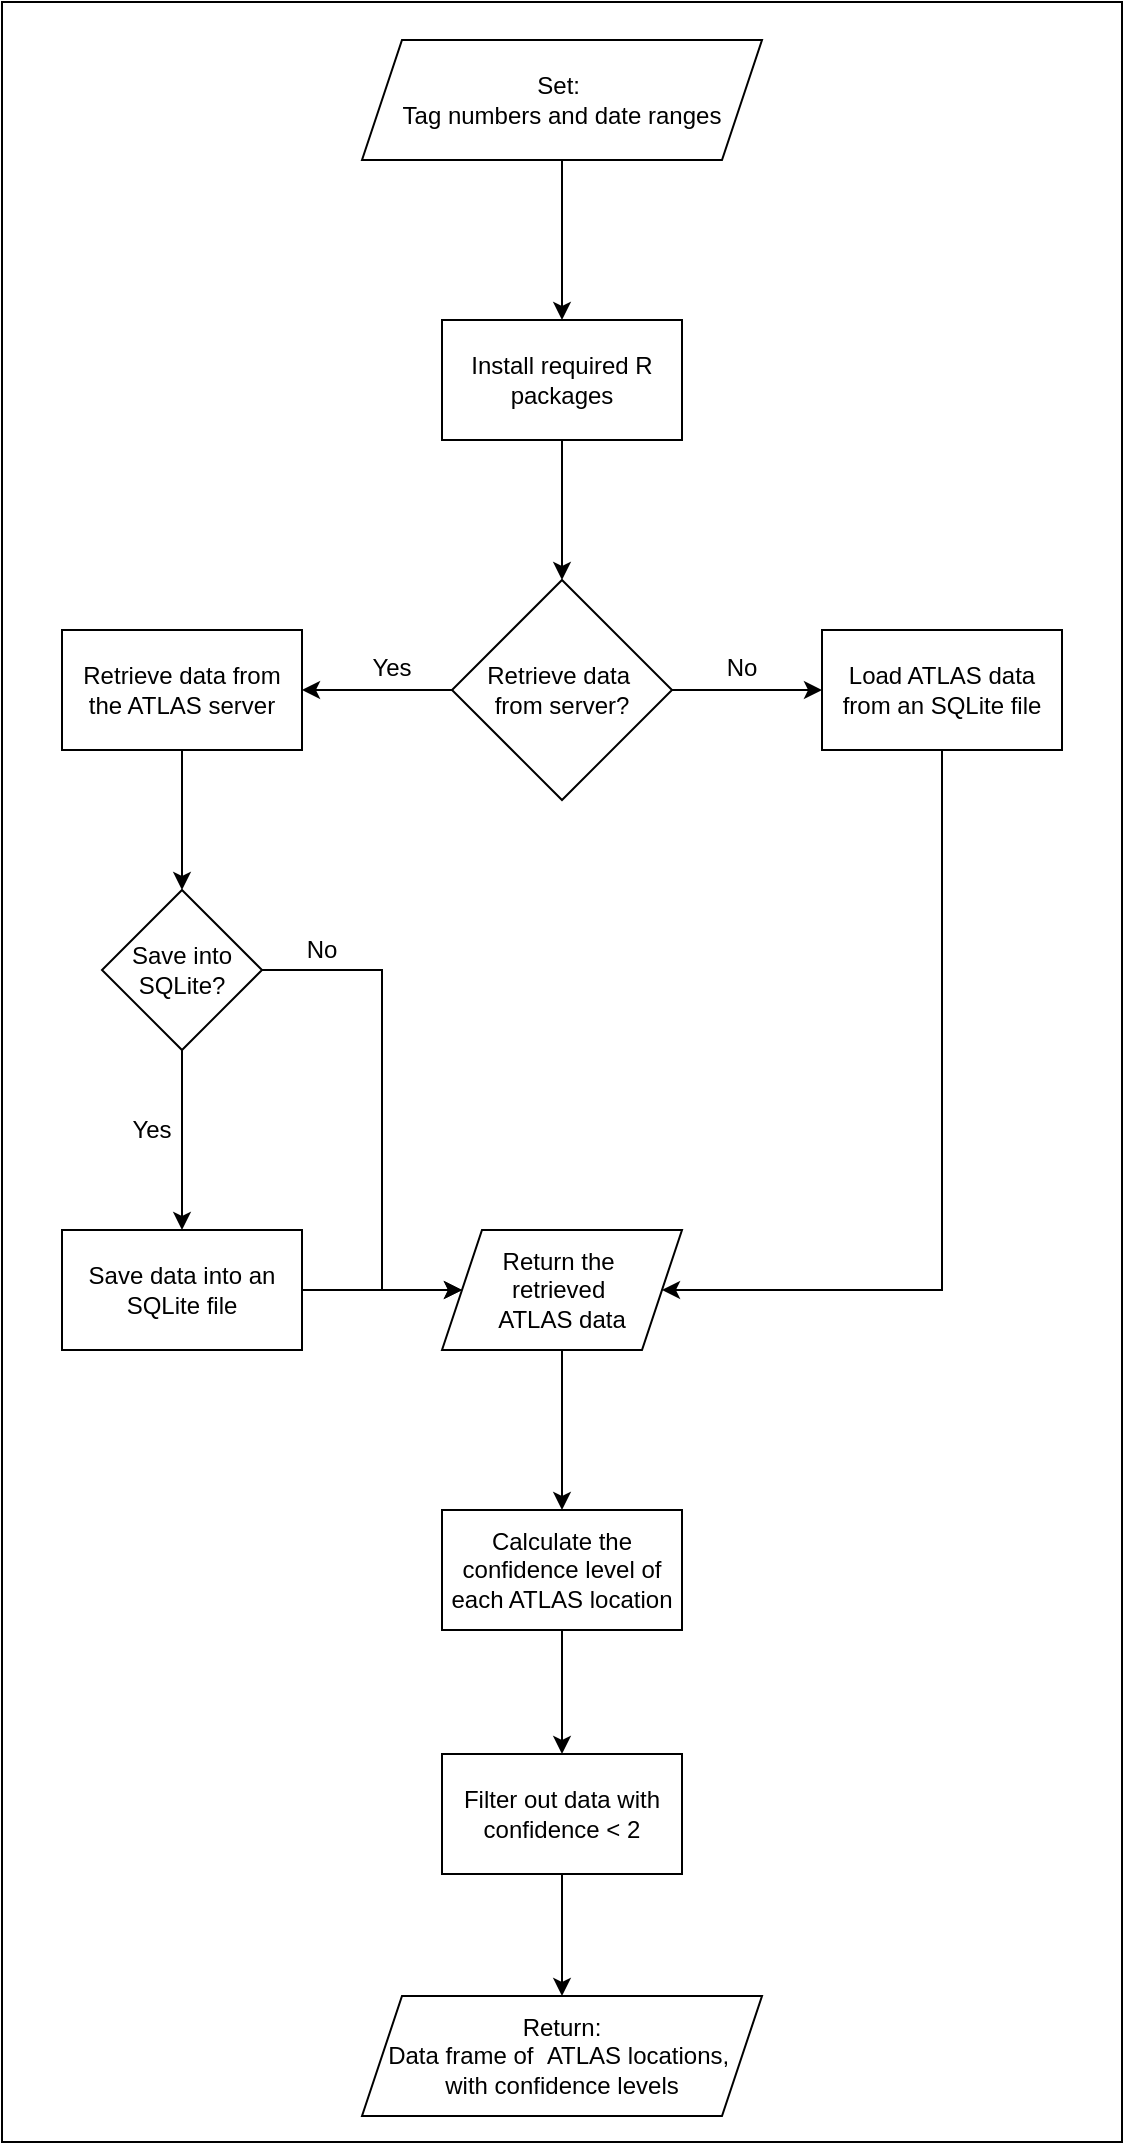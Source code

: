 <mxfile version="24.7.12">
  <diagram id="C5RBs43oDa-KdzZeNtuy" name="Page-1">
    <mxGraphModel dx="3176" dy="1832" grid="1" gridSize="10" guides="1" tooltips="1" connect="1" arrows="1" fold="1" page="1" pageScale="1" pageWidth="827" pageHeight="1169" math="0" shadow="0">
      <root>
        <mxCell id="WIyWlLk6GJQsqaUBKTNV-0" />
        <mxCell id="WIyWlLk6GJQsqaUBKTNV-1" parent="WIyWlLk6GJQsqaUBKTNV-0" />
        <mxCell id="1k2znFEv3tXfA8etYKnE-29" value="" style="rounded=0;whiteSpace=wrap;html=1;" vertex="1" parent="WIyWlLk6GJQsqaUBKTNV-1">
          <mxGeometry x="129" y="83" width="560" height="1070" as="geometry" />
        </mxCell>
        <mxCell id="1k2znFEv3tXfA8etYKnE-4" value="" style="edgeStyle=orthogonalEdgeStyle;rounded=0;orthogonalLoop=1;jettySize=auto;html=1;" edge="1" parent="WIyWlLk6GJQsqaUBKTNV-1" source="1k2znFEv3tXfA8etYKnE-2" target="1k2znFEv3tXfA8etYKnE-3">
          <mxGeometry relative="1" as="geometry" />
        </mxCell>
        <mxCell id="1k2znFEv3tXfA8etYKnE-2" value="Set:&amp;nbsp;&lt;div&gt;Tag numbers and date ranges&lt;/div&gt;" style="shape=parallelogram;perimeter=parallelogramPerimeter;whiteSpace=wrap;html=1;fixedSize=1;" vertex="1" parent="WIyWlLk6GJQsqaUBKTNV-1">
          <mxGeometry x="309" y="102" width="200" height="60" as="geometry" />
        </mxCell>
        <mxCell id="1k2znFEv3tXfA8etYKnE-6" value="" style="edgeStyle=orthogonalEdgeStyle;rounded=0;orthogonalLoop=1;jettySize=auto;html=1;" edge="1" parent="WIyWlLk6GJQsqaUBKTNV-1" source="1k2znFEv3tXfA8etYKnE-3" target="1k2znFEv3tXfA8etYKnE-5">
          <mxGeometry relative="1" as="geometry" />
        </mxCell>
        <mxCell id="1k2znFEv3tXfA8etYKnE-3" value="Install required R packages" style="whiteSpace=wrap;html=1;" vertex="1" parent="WIyWlLk6GJQsqaUBKTNV-1">
          <mxGeometry x="349" y="242" width="120" height="60" as="geometry" />
        </mxCell>
        <mxCell id="1k2znFEv3tXfA8etYKnE-8" value="" style="edgeStyle=orthogonalEdgeStyle;rounded=0;orthogonalLoop=1;jettySize=auto;html=1;" edge="1" parent="WIyWlLk6GJQsqaUBKTNV-1" source="1k2znFEv3tXfA8etYKnE-5" target="1k2znFEv3tXfA8etYKnE-7">
          <mxGeometry relative="1" as="geometry" />
        </mxCell>
        <mxCell id="1k2znFEv3tXfA8etYKnE-21" value="" style="edgeStyle=orthogonalEdgeStyle;rounded=0;orthogonalLoop=1;jettySize=auto;html=1;" edge="1" parent="WIyWlLk6GJQsqaUBKTNV-1" source="1k2znFEv3tXfA8etYKnE-5" target="1k2znFEv3tXfA8etYKnE-20">
          <mxGeometry relative="1" as="geometry" />
        </mxCell>
        <mxCell id="1k2znFEv3tXfA8etYKnE-5" value="Retrieve data&amp;nbsp;&lt;div&gt;from server?&lt;/div&gt;" style="rhombus;whiteSpace=wrap;html=1;" vertex="1" parent="WIyWlLk6GJQsqaUBKTNV-1">
          <mxGeometry x="354" y="372" width="110" height="110" as="geometry" />
        </mxCell>
        <mxCell id="1k2znFEv3tXfA8etYKnE-10" value="" style="edgeStyle=orthogonalEdgeStyle;rounded=0;orthogonalLoop=1;jettySize=auto;html=1;" edge="1" parent="WIyWlLk6GJQsqaUBKTNV-1" source="1k2znFEv3tXfA8etYKnE-7" target="1k2znFEv3tXfA8etYKnE-9">
          <mxGeometry relative="1" as="geometry" />
        </mxCell>
        <mxCell id="1k2znFEv3tXfA8etYKnE-7" value="Retrieve data from the ATLAS server" style="whiteSpace=wrap;html=1;" vertex="1" parent="WIyWlLk6GJQsqaUBKTNV-1">
          <mxGeometry x="159" y="397" width="120" height="60" as="geometry" />
        </mxCell>
        <mxCell id="1k2znFEv3tXfA8etYKnE-13" value="" style="edgeStyle=orthogonalEdgeStyle;rounded=0;orthogonalLoop=1;jettySize=auto;html=1;" edge="1" parent="WIyWlLk6GJQsqaUBKTNV-1" source="1k2znFEv3tXfA8etYKnE-9" target="1k2znFEv3tXfA8etYKnE-12">
          <mxGeometry relative="1" as="geometry" />
        </mxCell>
        <mxCell id="1k2znFEv3tXfA8etYKnE-16" value="" style="edgeStyle=orthogonalEdgeStyle;rounded=0;orthogonalLoop=1;jettySize=auto;html=1;" edge="1" parent="WIyWlLk6GJQsqaUBKTNV-1" source="1k2znFEv3tXfA8etYKnE-9" target="1k2znFEv3tXfA8etYKnE-15">
          <mxGeometry relative="1" as="geometry">
            <Array as="points">
              <mxPoint x="319" y="567" />
              <mxPoint x="319" y="727" />
            </Array>
          </mxGeometry>
        </mxCell>
        <mxCell id="1k2znFEv3tXfA8etYKnE-9" value="Save into SQLite?" style="rhombus;whiteSpace=wrap;html=1;" vertex="1" parent="WIyWlLk6GJQsqaUBKTNV-1">
          <mxGeometry x="179" y="527" width="80" height="80" as="geometry" />
        </mxCell>
        <mxCell id="1k2znFEv3tXfA8etYKnE-11" value="Yes" style="text;html=1;align=center;verticalAlign=middle;whiteSpace=wrap;rounded=0;" vertex="1" parent="WIyWlLk6GJQsqaUBKTNV-1">
          <mxGeometry x="294" y="401" width="60" height="30" as="geometry" />
        </mxCell>
        <mxCell id="1k2znFEv3tXfA8etYKnE-19" value="" style="edgeStyle=orthogonalEdgeStyle;rounded=0;orthogonalLoop=1;jettySize=auto;html=1;" edge="1" parent="WIyWlLk6GJQsqaUBKTNV-1" source="1k2znFEv3tXfA8etYKnE-12" target="1k2znFEv3tXfA8etYKnE-15">
          <mxGeometry relative="1" as="geometry" />
        </mxCell>
        <mxCell id="1k2znFEv3tXfA8etYKnE-12" value="Save data into an SQLite file" style="whiteSpace=wrap;html=1;" vertex="1" parent="WIyWlLk6GJQsqaUBKTNV-1">
          <mxGeometry x="159" y="697" width="120" height="60" as="geometry" />
        </mxCell>
        <mxCell id="1k2znFEv3tXfA8etYKnE-14" value="Yes" style="text;html=1;align=center;verticalAlign=middle;whiteSpace=wrap;rounded=0;" vertex="1" parent="WIyWlLk6GJQsqaUBKTNV-1">
          <mxGeometry x="174" y="632" width="60" height="30" as="geometry" />
        </mxCell>
        <mxCell id="1k2znFEv3tXfA8etYKnE-26" value="" style="edgeStyle=orthogonalEdgeStyle;rounded=0;orthogonalLoop=1;jettySize=auto;html=1;" edge="1" parent="WIyWlLk6GJQsqaUBKTNV-1" source="1k2znFEv3tXfA8etYKnE-15" target="1k2znFEv3tXfA8etYKnE-25">
          <mxGeometry relative="1" as="geometry" />
        </mxCell>
        <mxCell id="1k2znFEv3tXfA8etYKnE-15" value="Return the&amp;nbsp;&lt;div&gt;retrieved&amp;nbsp;&lt;/div&gt;&lt;div&gt;ATLAS data&lt;/div&gt;" style="shape=parallelogram;perimeter=parallelogramPerimeter;whiteSpace=wrap;html=1;fixedSize=1;" vertex="1" parent="WIyWlLk6GJQsqaUBKTNV-1">
          <mxGeometry x="349" y="697" width="120" height="60" as="geometry" />
        </mxCell>
        <mxCell id="1k2znFEv3tXfA8etYKnE-17" value="No" style="text;html=1;align=center;verticalAlign=middle;whiteSpace=wrap;rounded=0;" vertex="1" parent="WIyWlLk6GJQsqaUBKTNV-1">
          <mxGeometry x="259" y="542" width="60" height="30" as="geometry" />
        </mxCell>
        <mxCell id="1k2znFEv3tXfA8etYKnE-24" style="edgeStyle=orthogonalEdgeStyle;rounded=0;orthogonalLoop=1;jettySize=auto;html=1;entryX=1;entryY=0.5;entryDx=0;entryDy=0;" edge="1" parent="WIyWlLk6GJQsqaUBKTNV-1" source="1k2znFEv3tXfA8etYKnE-20" target="1k2znFEv3tXfA8etYKnE-15">
          <mxGeometry relative="1" as="geometry">
            <Array as="points">
              <mxPoint x="599" y="727" />
            </Array>
          </mxGeometry>
        </mxCell>
        <mxCell id="1k2znFEv3tXfA8etYKnE-20" value="Load ATLAS data from an SQLite file" style="whiteSpace=wrap;html=1;" vertex="1" parent="WIyWlLk6GJQsqaUBKTNV-1">
          <mxGeometry x="539" y="397" width="120" height="60" as="geometry" />
        </mxCell>
        <mxCell id="1k2znFEv3tXfA8etYKnE-22" value="No" style="text;html=1;align=center;verticalAlign=middle;whiteSpace=wrap;rounded=0;" vertex="1" parent="WIyWlLk6GJQsqaUBKTNV-1">
          <mxGeometry x="469" y="401" width="60" height="30" as="geometry" />
        </mxCell>
        <mxCell id="1k2znFEv3tXfA8etYKnE-31" value="" style="edgeStyle=orthogonalEdgeStyle;rounded=0;orthogonalLoop=1;jettySize=auto;html=1;" edge="1" parent="WIyWlLk6GJQsqaUBKTNV-1" source="1k2znFEv3tXfA8etYKnE-25" target="1k2znFEv3tXfA8etYKnE-30">
          <mxGeometry relative="1" as="geometry" />
        </mxCell>
        <mxCell id="1k2znFEv3tXfA8etYKnE-25" value="Calculate the confidence level of each ATLAS location" style="whiteSpace=wrap;html=1;" vertex="1" parent="WIyWlLk6GJQsqaUBKTNV-1">
          <mxGeometry x="349" y="837" width="120" height="60" as="geometry" />
        </mxCell>
        <mxCell id="1k2znFEv3tXfA8etYKnE-27" value="Return:&lt;div&gt;Data frame of&amp;nbsp;&amp;nbsp;&lt;span style=&quot;background-color: initial;&quot;&gt;ATLAS locations,&amp;nbsp;&lt;/span&gt;&lt;div&gt;&lt;span style=&quot;background-color: initial;&quot;&gt;with confidence levels&lt;/span&gt;&lt;/div&gt;&lt;/div&gt;" style="shape=parallelogram;perimeter=parallelogramPerimeter;whiteSpace=wrap;html=1;fixedSize=1;" vertex="1" parent="WIyWlLk6GJQsqaUBKTNV-1">
          <mxGeometry x="309" y="1080" width="200" height="60" as="geometry" />
        </mxCell>
        <mxCell id="1k2znFEv3tXfA8etYKnE-32" value="" style="edgeStyle=orthogonalEdgeStyle;rounded=0;orthogonalLoop=1;jettySize=auto;html=1;" edge="1" parent="WIyWlLk6GJQsqaUBKTNV-1" source="1k2znFEv3tXfA8etYKnE-30" target="1k2znFEv3tXfA8etYKnE-27">
          <mxGeometry relative="1" as="geometry" />
        </mxCell>
        <mxCell id="1k2znFEv3tXfA8etYKnE-30" value="Filter out data with confidence &amp;lt; 2" style="whiteSpace=wrap;html=1;" vertex="1" parent="WIyWlLk6GJQsqaUBKTNV-1">
          <mxGeometry x="349" y="959" width="120" height="60" as="geometry" />
        </mxCell>
      </root>
    </mxGraphModel>
  </diagram>
</mxfile>
